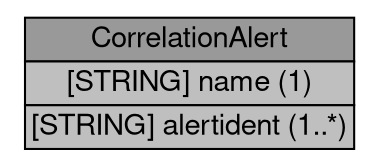 digraph CorrelationAlert {
	graph [bb="0,0,173,71",
		rankdir=LR
	];
	node [label="\N"];
	CorrelationAlert	 [height=0.98611,
		label=<<table BORDER="0" CELLBORDER="1" CELLSPACING="0"> <tr> <td BGCOLOR="#999999" HREF="/idmef_parser/IDMEFv2/CorrelationAlert.html" TITLE="The CorrelationAlert class carries additional information related to the correlation of alert information. It is intended to group one or more previously-sent alerts together, to say &quot;these alerts are all related&quot;. "><FONT FACE="Nimbus Sans L">CorrelationAlert</FONT></td> </tr>" %<tr><td BGCOLOR="#BFBFBF"  HREF="/idmef_parser/IDMEFv2/CorrelationAlert.html" TITLE="The reason for grouping the alerts together, for example, a particular correlation method."><FONT FACE="Nimbus Sans L">[STRING] name (1)</FONT></td></tr>%<tr><td BGCOLOR="#BFBFBF"  HREF="/idmef_parser/IDMEFv2/CorrelationAlert.html" TITLE="The list of alert identifiers that are related to this alert.  Because alert identifiers are only unique across the alerts sent by a single analyzer, the optional &quot;analyzerid&quot; attribute of &quot;alertident&quot; should be used to identify the analyzer that a particular alert came from.  If the &quot;analyzerid&quot; is not provided, the alert is assumed to have come from the same analyzer that is sending the CorrelationAlert."><FONT FACE="Nimbus Sans L">[STRING] alertident (1..*)</FONT></td></tr>%</table>>,
		pos="86.5,35.5",
		shape=plaintext,
		width=2.4028];
}
